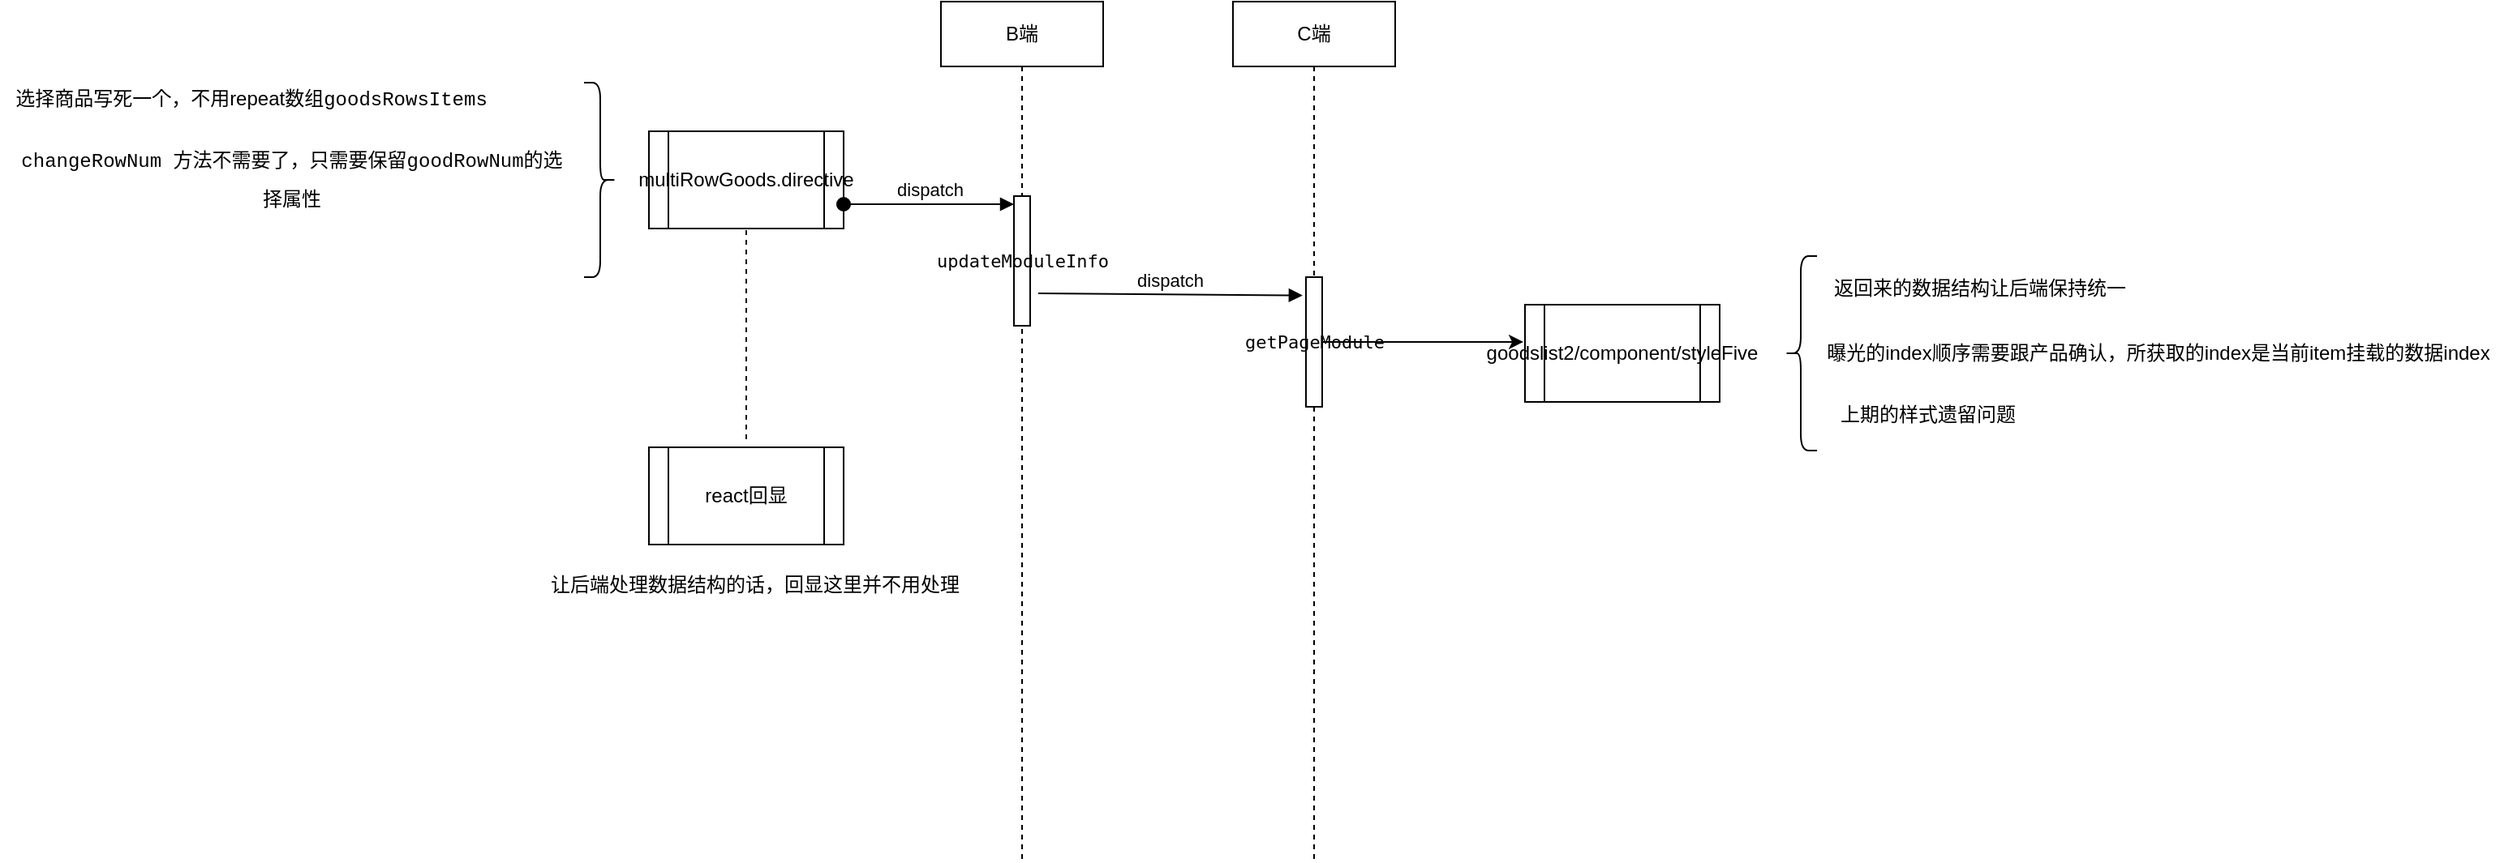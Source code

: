 <mxfile version="13.3.5" type="device"><diagram id="L_sQA3XesNhT-gOqTQ9l" name="第 1 页"><mxGraphModel dx="1773" dy="615" grid="1" gridSize="10" guides="1" tooltips="1" connect="1" arrows="1" fold="1" page="1" pageScale="1" pageWidth="827" pageHeight="1169" math="0" shadow="0"><root><mxCell id="0"/><mxCell id="1" parent="0"/><mxCell id="E2D6b5XtqJo7hC7H39wL-1" value="B端" style="shape=umlLifeline;perimeter=lifelinePerimeter;whiteSpace=wrap;html=1;container=1;collapsible=0;recursiveResize=0;outlineConnect=0;" parent="1" vertex="1"><mxGeometry x="250" y="250" width="100" height="530" as="geometry"/></mxCell><mxCell id="E2D6b5XtqJo7hC7H39wL-9" value="&lt;span style=&quot;font-family: &amp;#34;menlo&amp;#34; , monospace ; font-size: 11px ; text-align: left&quot;&gt;updateModuleInfo&lt;/span&gt;" style="html=1;points=[];perimeter=orthogonalPerimeter;" parent="E2D6b5XtqJo7hC7H39wL-1" vertex="1"><mxGeometry x="45" y="120" width="10" height="80" as="geometry"/></mxCell><mxCell id="E2D6b5XtqJo7hC7H39wL-15" value="dispatch" style="html=1;verticalAlign=bottom;endArrow=block;entryX=-0.206;entryY=0.141;entryDx=0;entryDy=0;entryPerimeter=0;" parent="E2D6b5XtqJo7hC7H39wL-1" target="E2D6b5XtqJo7hC7H39wL-12" edge="1"><mxGeometry width="80" relative="1" as="geometry"><mxPoint x="60" y="180" as="sourcePoint"/><mxPoint x="140" y="180" as="targetPoint"/></mxGeometry></mxCell><mxCell id="E2D6b5XtqJo7hC7H39wL-4" value="multiRowGoods.directive" style="shape=process;whiteSpace=wrap;html=1;backgroundOutline=1;" parent="1" vertex="1"><mxGeometry x="70" y="330" width="120" height="60" as="geometry"/></mxCell><mxCell id="E2D6b5XtqJo7hC7H39wL-5" value="" style="shape=curlyBracket;whiteSpace=wrap;html=1;rounded=1;size=0.5;direction=west;" parent="1" vertex="1"><mxGeometry x="30" y="300" width="20" height="120" as="geometry"/></mxCell><mxCell id="E2D6b5XtqJo7hC7H39wL-6" value="&lt;font style=&quot;font-size: 12px&quot;&gt;选择商品写死一个，不用repeat数组&lt;span style=&quot;background-color: rgb(255 , 255 , 255) ; font-family: &amp;#34;menlo&amp;#34; , &amp;#34;monaco&amp;#34; , &amp;#34;courier new&amp;#34; , monospace&quot;&gt;goodsRowsItems&lt;/span&gt;&lt;/font&gt;" style="text;html=1;strokeColor=none;fillColor=none;align=center;verticalAlign=middle;whiteSpace=wrap;rounded=0;" parent="1" vertex="1"><mxGeometry x="-330" y="300" width="310" height="20" as="geometry"/></mxCell><mxCell id="E2D6b5XtqJo7hC7H39wL-8" value="&lt;div style=&quot;background-color: rgb(255 , 255 , 255) ; font-family: &amp;#34;menlo&amp;#34; , &amp;#34;monaco&amp;#34; , &amp;#34;courier new&amp;#34; , monospace ; line-height: 24px&quot;&gt;changeRowNum 方法不需要了，只需要保留&lt;span style=&quot;font-family: &amp;#34;menlo&amp;#34; , &amp;#34;monaco&amp;#34; , &amp;#34;courier new&amp;#34; , monospace&quot;&gt;goodRowNum的选择属性&lt;/span&gt;&lt;/div&gt;" style="text;html=1;strokeColor=none;fillColor=none;align=center;verticalAlign=middle;whiteSpace=wrap;rounded=0;" parent="1" vertex="1"><mxGeometry x="-320" y="350" width="340" height="20" as="geometry"/></mxCell><mxCell id="E2D6b5XtqJo7hC7H39wL-10" value="dispatch" style="html=1;verticalAlign=bottom;startArrow=oval;endArrow=block;startSize=8;exitX=1;exitY=0.75;exitDx=0;exitDy=0;" parent="1" source="E2D6b5XtqJo7hC7H39wL-4" target="E2D6b5XtqJo7hC7H39wL-9" edge="1"><mxGeometry relative="1" as="geometry"><mxPoint x="235" y="370" as="sourcePoint"/></mxGeometry></mxCell><mxCell id="E2D6b5XtqJo7hC7H39wL-11" value="C端" style="shape=umlLifeline;perimeter=lifelinePerimeter;whiteSpace=wrap;html=1;container=1;collapsible=0;recursiveResize=0;outlineConnect=0;" parent="1" vertex="1"><mxGeometry x="430" y="250" width="100" height="530" as="geometry"/></mxCell><mxCell id="E2D6b5XtqJo7hC7H39wL-12" value="&lt;span style=&quot;font-family: &amp;#34;menlo&amp;#34; , monospace ; font-size: 11px ; text-align: left&quot;&gt;getPageModule&lt;/span&gt;" style="html=1;points=[];perimeter=orthogonalPerimeter;" parent="E2D6b5XtqJo7hC7H39wL-11" vertex="1"><mxGeometry x="45" y="170" width="10" height="80" as="geometry"/></mxCell><mxCell id="E2D6b5XtqJo7hC7H39wL-14" value="goodslist2/component/styleFive" style="shape=process;whiteSpace=wrap;html=1;backgroundOutline=1;" parent="1" vertex="1"><mxGeometry x="610" y="437" width="120" height="60" as="geometry"/></mxCell><mxCell id="jdIDCB8gJ_O13rHao4YS-1" style="edgeStyle=orthogonalEdgeStyle;rounded=0;orthogonalLoop=1;jettySize=auto;html=1;entryX=-0.008;entryY=0.383;entryDx=0;entryDy=0;entryPerimeter=0;" edge="1" parent="1" source="E2D6b5XtqJo7hC7H39wL-12" target="E2D6b5XtqJo7hC7H39wL-14"><mxGeometry relative="1" as="geometry"/></mxCell><mxCell id="jdIDCB8gJ_O13rHao4YS-3" value="" style="shape=curlyBracket;whiteSpace=wrap;html=1;rounded=1;" vertex="1" parent="1"><mxGeometry x="770" y="407" width="20" height="120" as="geometry"/></mxCell><mxCell id="jdIDCB8gJ_O13rHao4YS-4" value="返回来的数据结构让后端保持统一" style="text;html=1;align=center;verticalAlign=middle;resizable=0;points=[];autosize=1;" vertex="1" parent="1"><mxGeometry x="790" y="417" width="200" height="20" as="geometry"/></mxCell><mxCell id="jdIDCB8gJ_O13rHao4YS-5" value="" style="endArrow=none;dashed=1;html=1;entryX=0.5;entryY=1;entryDx=0;entryDy=0;" edge="1" parent="1" target="E2D6b5XtqJo7hC7H39wL-4"><mxGeometry width="50" height="50" relative="1" as="geometry"><mxPoint x="130" y="520" as="sourcePoint"/><mxPoint x="20" y="490" as="targetPoint"/></mxGeometry></mxCell><mxCell id="jdIDCB8gJ_O13rHao4YS-6" value="react回显" style="shape=process;whiteSpace=wrap;html=1;backgroundOutline=1;" vertex="1" parent="1"><mxGeometry x="70" y="525" width="120" height="60" as="geometry"/></mxCell><mxCell id="jdIDCB8gJ_O13rHao4YS-7" value="让后端处理数据结构的话，回显这里并不用处理" style="text;html=1;align=center;verticalAlign=middle;resizable=0;points=[];autosize=1;" vertex="1" parent="1"><mxGeometry y="600" width="270" height="20" as="geometry"/></mxCell><mxCell id="jdIDCB8gJ_O13rHao4YS-9" value="&lt;span&gt;曝光的index顺序需要跟产品确认，所获取的index是当前item挂载的数据index&lt;/span&gt;" style="text;html=1;align=center;verticalAlign=middle;resizable=0;points=[];autosize=1;" vertex="1" parent="1"><mxGeometry x="790" y="457" width="420" height="20" as="geometry"/></mxCell><mxCell id="jdIDCB8gJ_O13rHao4YS-10" value="上期的样式遗留问题" style="text;html=1;align=center;verticalAlign=middle;resizable=0;points=[];autosize=1;" vertex="1" parent="1"><mxGeometry x="798" y="495" width="120" height="20" as="geometry"/></mxCell></root></mxGraphModel></diagram></mxfile>